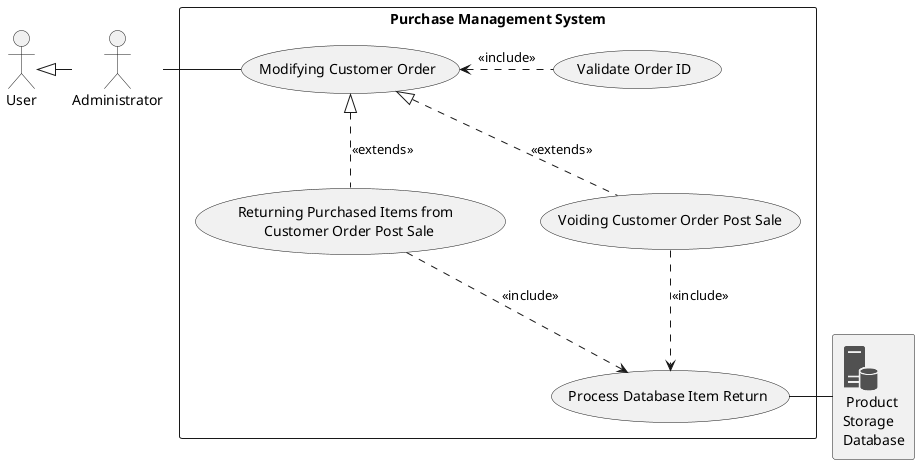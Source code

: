 @startuml
!include <tupadr3/common>
!include <office/Servers/database_server>
skinparam rectangle2 {
    BorderColor gray
    BorderStyle dashed
    backgroundColor lightgray
}

actor User
actor Administrator
'database name, representation name'
OFF_DATABASE_SERVER( db,"Product \nStorage\nDatabase")
User <|-r- Administrator

'This defines a comment'

rectangle "Purchase Management System"  {

    usecase "Returning Purchased Items from \n Customer Order Post Sale" as MC01
    usecase "Voiding Customer Order Post Sale" as MC02
    usecase "Modifying Customer Order" as MCBASE
    usecase "Validate Order ID" as VID
    usecase "Process Database Item Return" as PDB


}

MCBASE <|-[dashed]- MC01 : "<< extends >>"
MCBASE <|-[dashed]- MC02 : "<< extends >>"
MCBASE <-[dashed]r- VID : "<< include >>"
MC01 -[dashed]-> PDB : "<< include >>"
MC02 -[dashed]-> PDB : "<< include >>"
db -l- PDB
'Main Connectivity Method'
Administrator -r- MCBASE
@enduml

@startuml
state hello
@enduml
